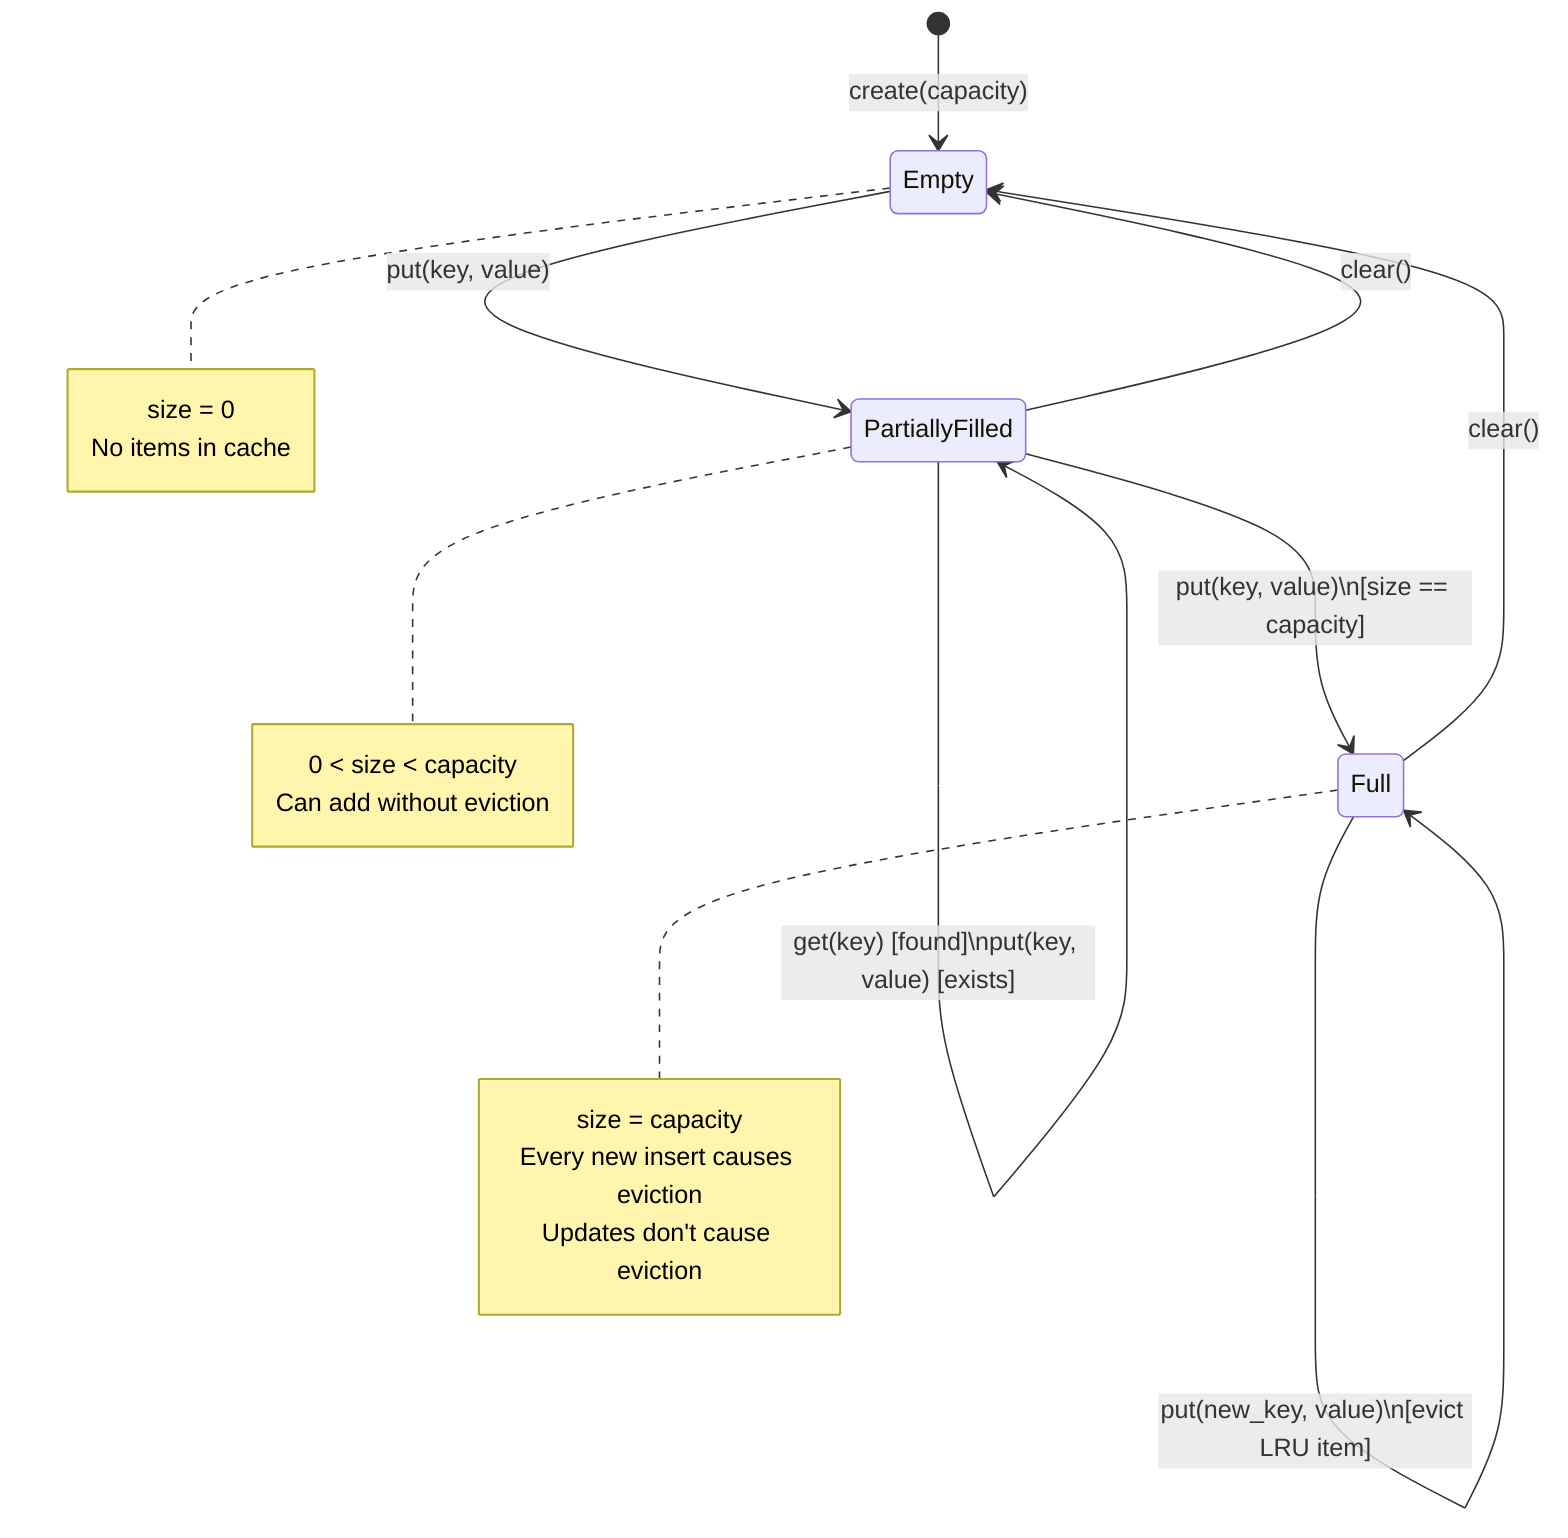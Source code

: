 stateDiagram-v2
    [*] --> Empty: create(capacity)
    
    Empty --> PartiallyFilled: put(key, value)
    
    PartiallyFilled --> PartiallyFilled: get(key) [found]\nput(key, value) [exists]
    
    PartiallyFilled --> Full: put(key, value)\n[size == capacity]
    
    Full --> Full: get(key) [found]\nput(existing_key, value)
    
    Full --> Full: put(new_key, value)\n[evict LRU item]
    
    PartiallyFilled --> Empty: clear()
    Full --> Empty: clear()
    
    note right of Empty
        size = 0
        No items in cache
    end note
    
    note right of PartiallyFilled
        0 < size < capacity
        Can add without eviction
    end note
    
    note right of Full
        size = capacity
        Every new insert causes eviction
        Updates don't cause eviction
    end note
